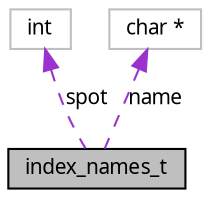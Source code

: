 digraph G
{
  edge [fontname="FreeSans.ttf",fontsize=10,labelfontname="FreeSans.ttf",labelfontsize=10];
  node [fontname="FreeSans.ttf",fontsize=10,shape=record];
  Node1 [label="index_names_t",height=0.2,width=0.4,color="black", fillcolor="grey75", style="filled" fontcolor="black"];
  Node2 -> Node1 [dir=back,color="darkorchid3",fontsize=10,style="dashed",label="spot",fontname="FreeSans.ttf"];
  Node2 [label="int",height=0.2,width=0.4,color="grey75", fillcolor="white", style="filled"];
  Node3 -> Node1 [dir=back,color="darkorchid3",fontsize=10,style="dashed",label="name",fontname="FreeSans.ttf"];
  Node3 [label="char *",height=0.2,width=0.4,color="grey75", fillcolor="white", style="filled"];
}
